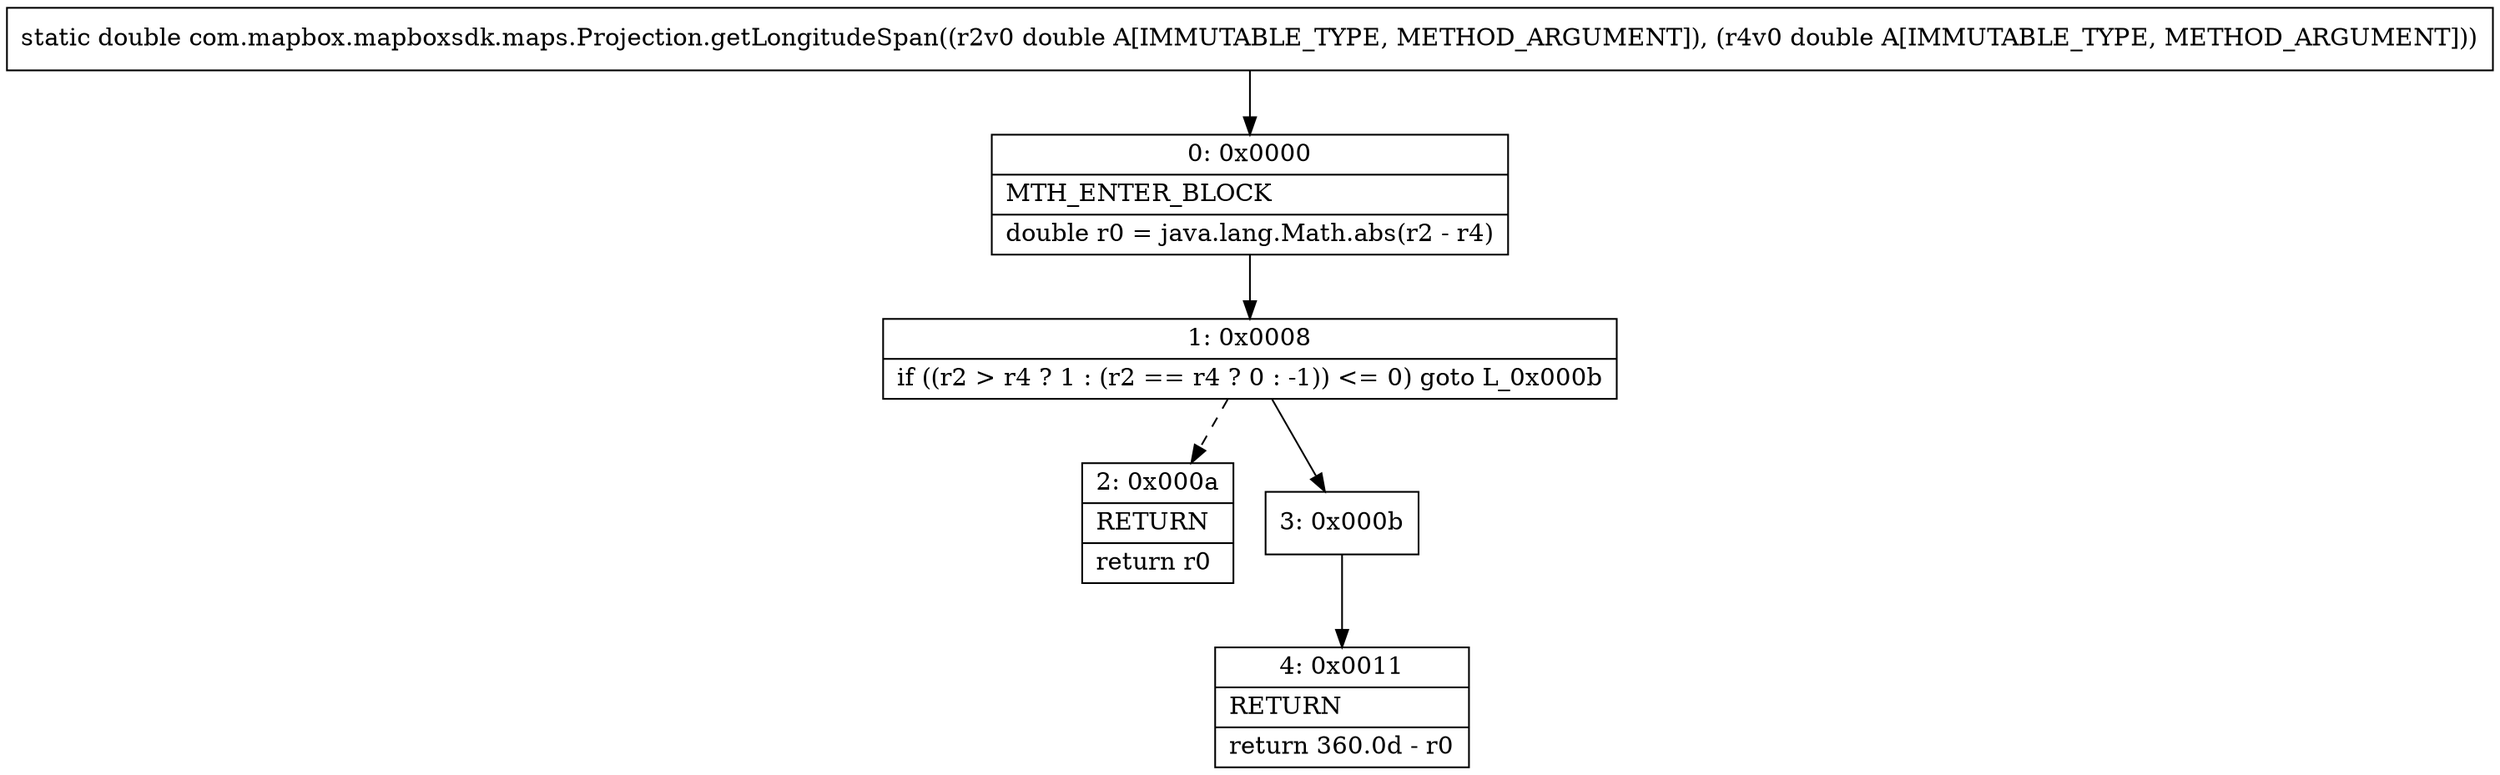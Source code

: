 digraph "CFG forcom.mapbox.mapboxsdk.maps.Projection.getLongitudeSpan(DD)D" {
Node_0 [shape=record,label="{0\:\ 0x0000|MTH_ENTER_BLOCK\l|double r0 = java.lang.Math.abs(r2 \- r4)\l}"];
Node_1 [shape=record,label="{1\:\ 0x0008|if ((r2 \> r4 ? 1 : (r2 == r4 ? 0 : \-1)) \<= 0) goto L_0x000b\l}"];
Node_2 [shape=record,label="{2\:\ 0x000a|RETURN\l|return r0\l}"];
Node_3 [shape=record,label="{3\:\ 0x000b}"];
Node_4 [shape=record,label="{4\:\ 0x0011|RETURN\l|return 360.0d \- r0\l}"];
MethodNode[shape=record,label="{static double com.mapbox.mapboxsdk.maps.Projection.getLongitudeSpan((r2v0 double A[IMMUTABLE_TYPE, METHOD_ARGUMENT]), (r4v0 double A[IMMUTABLE_TYPE, METHOD_ARGUMENT])) }"];
MethodNode -> Node_0;
Node_0 -> Node_1;
Node_1 -> Node_2[style=dashed];
Node_1 -> Node_3;
Node_3 -> Node_4;
}

